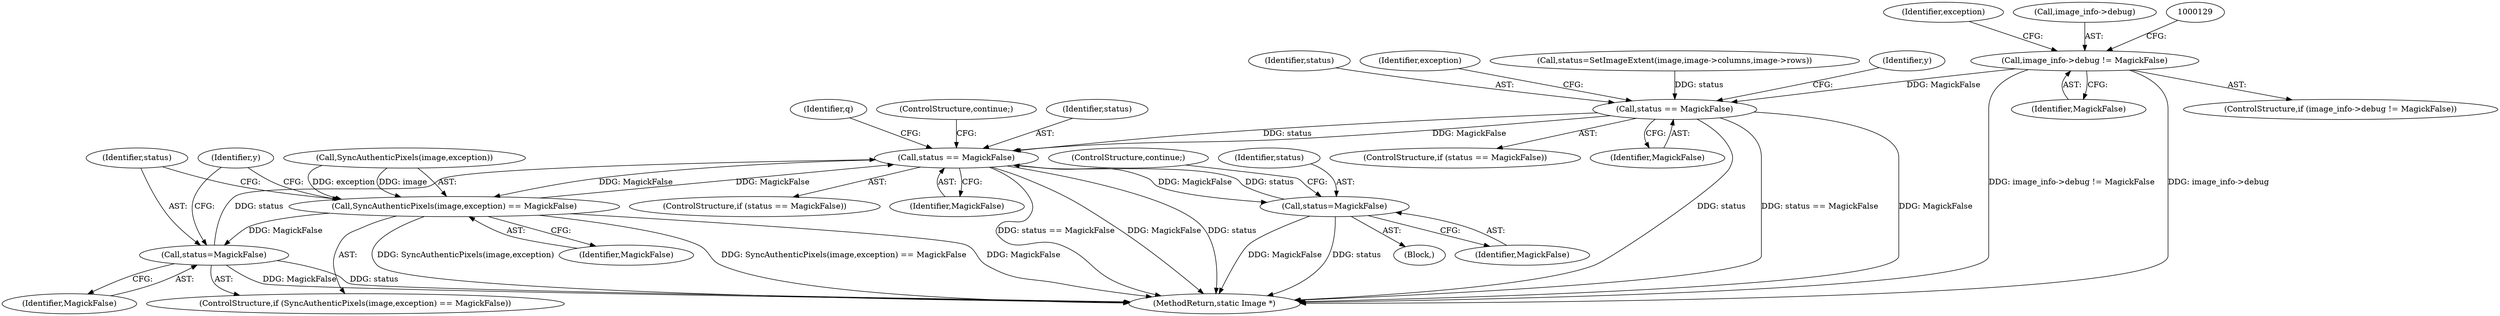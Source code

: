 digraph "0_ImageMagick_f6e9d0d9955e85bdd7540b251cd50d598dacc5e6_22@pointer" {
"1000123" [label="(Call,image_info->debug != MagickFalse)"];
"1000213" [label="(Call,status == MagickFalse)"];
"1000248" [label="(Call,status == MagickFalse)"];
"1000272" [label="(Call,status=MagickFalse)"];
"1000349" [label="(Call,SyncAuthenticPixels(image,exception) == MagickFalse)"];
"1000354" [label="(Call,status=MagickFalse)"];
"1000214" [label="(Identifier,status)"];
"1000353" [label="(Identifier,MagickFalse)"];
"1000218" [label="(Identifier,exception)"];
"1000253" [label="(Identifier,q)"];
"1000350" [label="(Call,SyncAuthenticPixels(image,exception))"];
"1000274" [label="(Identifier,MagickFalse)"];
"1000213" [label="(Call,status == MagickFalse)"];
"1000139" [label="(Identifier,exception)"];
"1000271" [label="(Block,)"];
"1000251" [label="(ControlStructure,continue;)"];
"1000202" [label="(Call,status=SetImageExtent(image,image->columns,image->rows))"];
"1000349" [label="(Call,SyncAuthenticPixels(image,exception) == MagickFalse)"];
"1000212" [label="(ControlStructure,if (status == MagickFalse))"];
"1000356" [label="(Identifier,MagickFalse)"];
"1000273" [label="(Identifier,status)"];
"1000122" [label="(ControlStructure,if (image_info->debug != MagickFalse))"];
"1000247" [label="(ControlStructure,if (status == MagickFalse))"];
"1000215" [label="(Identifier,MagickFalse)"];
"1000248" [label="(Call,status == MagickFalse)"];
"1000124" [label="(Call,image_info->debug)"];
"1000123" [label="(Call,image_info->debug != MagickFalse)"];
"1000354" [label="(Call,status=MagickFalse)"];
"1000355" [label="(Identifier,status)"];
"1000228" [label="(Identifier,y)"];
"1000272" [label="(Call,status=MagickFalse)"];
"1000275" [label="(ControlStructure,continue;)"];
"1000348" [label="(ControlStructure,if (SyncAuthenticPixels(image,exception) == MagickFalse))"];
"1000127" [label="(Identifier,MagickFalse)"];
"1000238" [label="(Identifier,y)"];
"1000250" [label="(Identifier,MagickFalse)"];
"1000360" [label="(MethodReturn,static Image *)"];
"1000249" [label="(Identifier,status)"];
"1000123" -> "1000122"  [label="AST: "];
"1000123" -> "1000127"  [label="CFG: "];
"1000124" -> "1000123"  [label="AST: "];
"1000127" -> "1000123"  [label="AST: "];
"1000129" -> "1000123"  [label="CFG: "];
"1000139" -> "1000123"  [label="CFG: "];
"1000123" -> "1000360"  [label="DDG: image_info->debug != MagickFalse"];
"1000123" -> "1000360"  [label="DDG: image_info->debug"];
"1000123" -> "1000213"  [label="DDG: MagickFalse"];
"1000213" -> "1000212"  [label="AST: "];
"1000213" -> "1000215"  [label="CFG: "];
"1000214" -> "1000213"  [label="AST: "];
"1000215" -> "1000213"  [label="AST: "];
"1000218" -> "1000213"  [label="CFG: "];
"1000228" -> "1000213"  [label="CFG: "];
"1000213" -> "1000360"  [label="DDG: status"];
"1000213" -> "1000360"  [label="DDG: status == MagickFalse"];
"1000213" -> "1000360"  [label="DDG: MagickFalse"];
"1000202" -> "1000213"  [label="DDG: status"];
"1000213" -> "1000248"  [label="DDG: status"];
"1000213" -> "1000248"  [label="DDG: MagickFalse"];
"1000248" -> "1000247"  [label="AST: "];
"1000248" -> "1000250"  [label="CFG: "];
"1000249" -> "1000248"  [label="AST: "];
"1000250" -> "1000248"  [label="AST: "];
"1000251" -> "1000248"  [label="CFG: "];
"1000253" -> "1000248"  [label="CFG: "];
"1000248" -> "1000360"  [label="DDG: status == MagickFalse"];
"1000248" -> "1000360"  [label="DDG: MagickFalse"];
"1000248" -> "1000360"  [label="DDG: status"];
"1000272" -> "1000248"  [label="DDG: status"];
"1000354" -> "1000248"  [label="DDG: status"];
"1000349" -> "1000248"  [label="DDG: MagickFalse"];
"1000248" -> "1000272"  [label="DDG: MagickFalse"];
"1000248" -> "1000349"  [label="DDG: MagickFalse"];
"1000272" -> "1000271"  [label="AST: "];
"1000272" -> "1000274"  [label="CFG: "];
"1000273" -> "1000272"  [label="AST: "];
"1000274" -> "1000272"  [label="AST: "];
"1000275" -> "1000272"  [label="CFG: "];
"1000272" -> "1000360"  [label="DDG: MagickFalse"];
"1000272" -> "1000360"  [label="DDG: status"];
"1000349" -> "1000348"  [label="AST: "];
"1000349" -> "1000353"  [label="CFG: "];
"1000350" -> "1000349"  [label="AST: "];
"1000353" -> "1000349"  [label="AST: "];
"1000355" -> "1000349"  [label="CFG: "];
"1000238" -> "1000349"  [label="CFG: "];
"1000349" -> "1000360"  [label="DDG: SyncAuthenticPixels(image,exception) == MagickFalse"];
"1000349" -> "1000360"  [label="DDG: MagickFalse"];
"1000349" -> "1000360"  [label="DDG: SyncAuthenticPixels(image,exception)"];
"1000350" -> "1000349"  [label="DDG: image"];
"1000350" -> "1000349"  [label="DDG: exception"];
"1000349" -> "1000354"  [label="DDG: MagickFalse"];
"1000354" -> "1000348"  [label="AST: "];
"1000354" -> "1000356"  [label="CFG: "];
"1000355" -> "1000354"  [label="AST: "];
"1000356" -> "1000354"  [label="AST: "];
"1000238" -> "1000354"  [label="CFG: "];
"1000354" -> "1000360"  [label="DDG: MagickFalse"];
"1000354" -> "1000360"  [label="DDG: status"];
}
